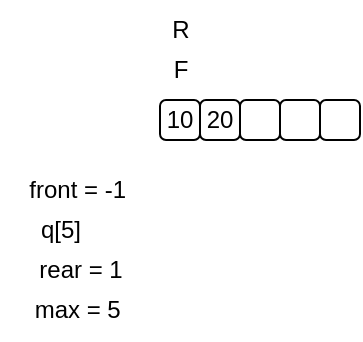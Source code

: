 <mxfile>
    <diagram id="fgF-EjvWzloqcqpsZSaZ" name="Page-1">
        <mxGraphModel dx="286" dy="171" grid="1" gridSize="10" guides="1" tooltips="1" connect="1" arrows="1" fold="1" page="1" pageScale="1" pageWidth="850" pageHeight="1100" math="0" shadow="0">
            <root>
                <mxCell id="0"/>
                <mxCell id="1" parent="0"/>
                <mxCell id="2" value="10" style="rounded=1;whiteSpace=wrap;html=1;" parent="1" vertex="1">
                    <mxGeometry x="120" y="120" width="20" height="20" as="geometry"/>
                </mxCell>
                <mxCell id="3" value="20" style="rounded=1;whiteSpace=wrap;html=1;" parent="1" vertex="1">
                    <mxGeometry x="140" y="120" width="20" height="20" as="geometry"/>
                </mxCell>
                <mxCell id="4" value="" style="rounded=1;whiteSpace=wrap;html=1;" parent="1" vertex="1">
                    <mxGeometry x="160" y="120" width="20" height="20" as="geometry"/>
                </mxCell>
                <mxCell id="7" value="" style="rounded=1;whiteSpace=wrap;html=1;" parent="1" vertex="1">
                    <mxGeometry x="180" y="120" width="20" height="20" as="geometry"/>
                </mxCell>
                <mxCell id="8" value="" style="rounded=1;whiteSpace=wrap;html=1;" parent="1" vertex="1">
                    <mxGeometry x="200" y="120" width="20" height="20" as="geometry"/>
                </mxCell>
                <mxCell id="9" value="q[5]" style="text;html=1;align=center;verticalAlign=middle;resizable=0;points=[];autosize=1;strokeColor=none;fillColor=none;" parent="1" vertex="1">
                    <mxGeometry x="50" y="170" width="40" height="30" as="geometry"/>
                </mxCell>
                <mxCell id="10" value="rear = 1" style="text;html=1;align=center;verticalAlign=middle;resizable=0;points=[];autosize=1;strokeColor=none;fillColor=none;" parent="1" vertex="1">
                    <mxGeometry x="45" y="190" width="70" height="30" as="geometry"/>
                </mxCell>
                <mxCell id="11" value="front = -1&amp;nbsp;" style="text;html=1;align=center;verticalAlign=middle;resizable=0;points=[];autosize=1;strokeColor=none;fillColor=none;" parent="1" vertex="1">
                    <mxGeometry x="40" y="150" width="80" height="30" as="geometry"/>
                </mxCell>
                <mxCell id="12" value="max = 5&amp;nbsp;" style="text;html=1;align=center;verticalAlign=middle;resizable=0;points=[];autosize=1;strokeColor=none;fillColor=none;" parent="1" vertex="1">
                    <mxGeometry x="45" y="210" width="70" height="30" as="geometry"/>
                </mxCell>
                <mxCell id="13" value="F" style="text;html=1;align=center;verticalAlign=middle;resizable=0;points=[];autosize=1;strokeColor=none;fillColor=none;" vertex="1" parent="1">
                    <mxGeometry x="115" y="90" width="30" height="30" as="geometry"/>
                </mxCell>
                <mxCell id="14" value="R" style="text;html=1;align=center;verticalAlign=middle;resizable=0;points=[];autosize=1;strokeColor=none;fillColor=none;" vertex="1" parent="1">
                    <mxGeometry x="115" y="70" width="30" height="30" as="geometry"/>
                </mxCell>
            </root>
        </mxGraphModel>
    </diagram>
</mxfile>